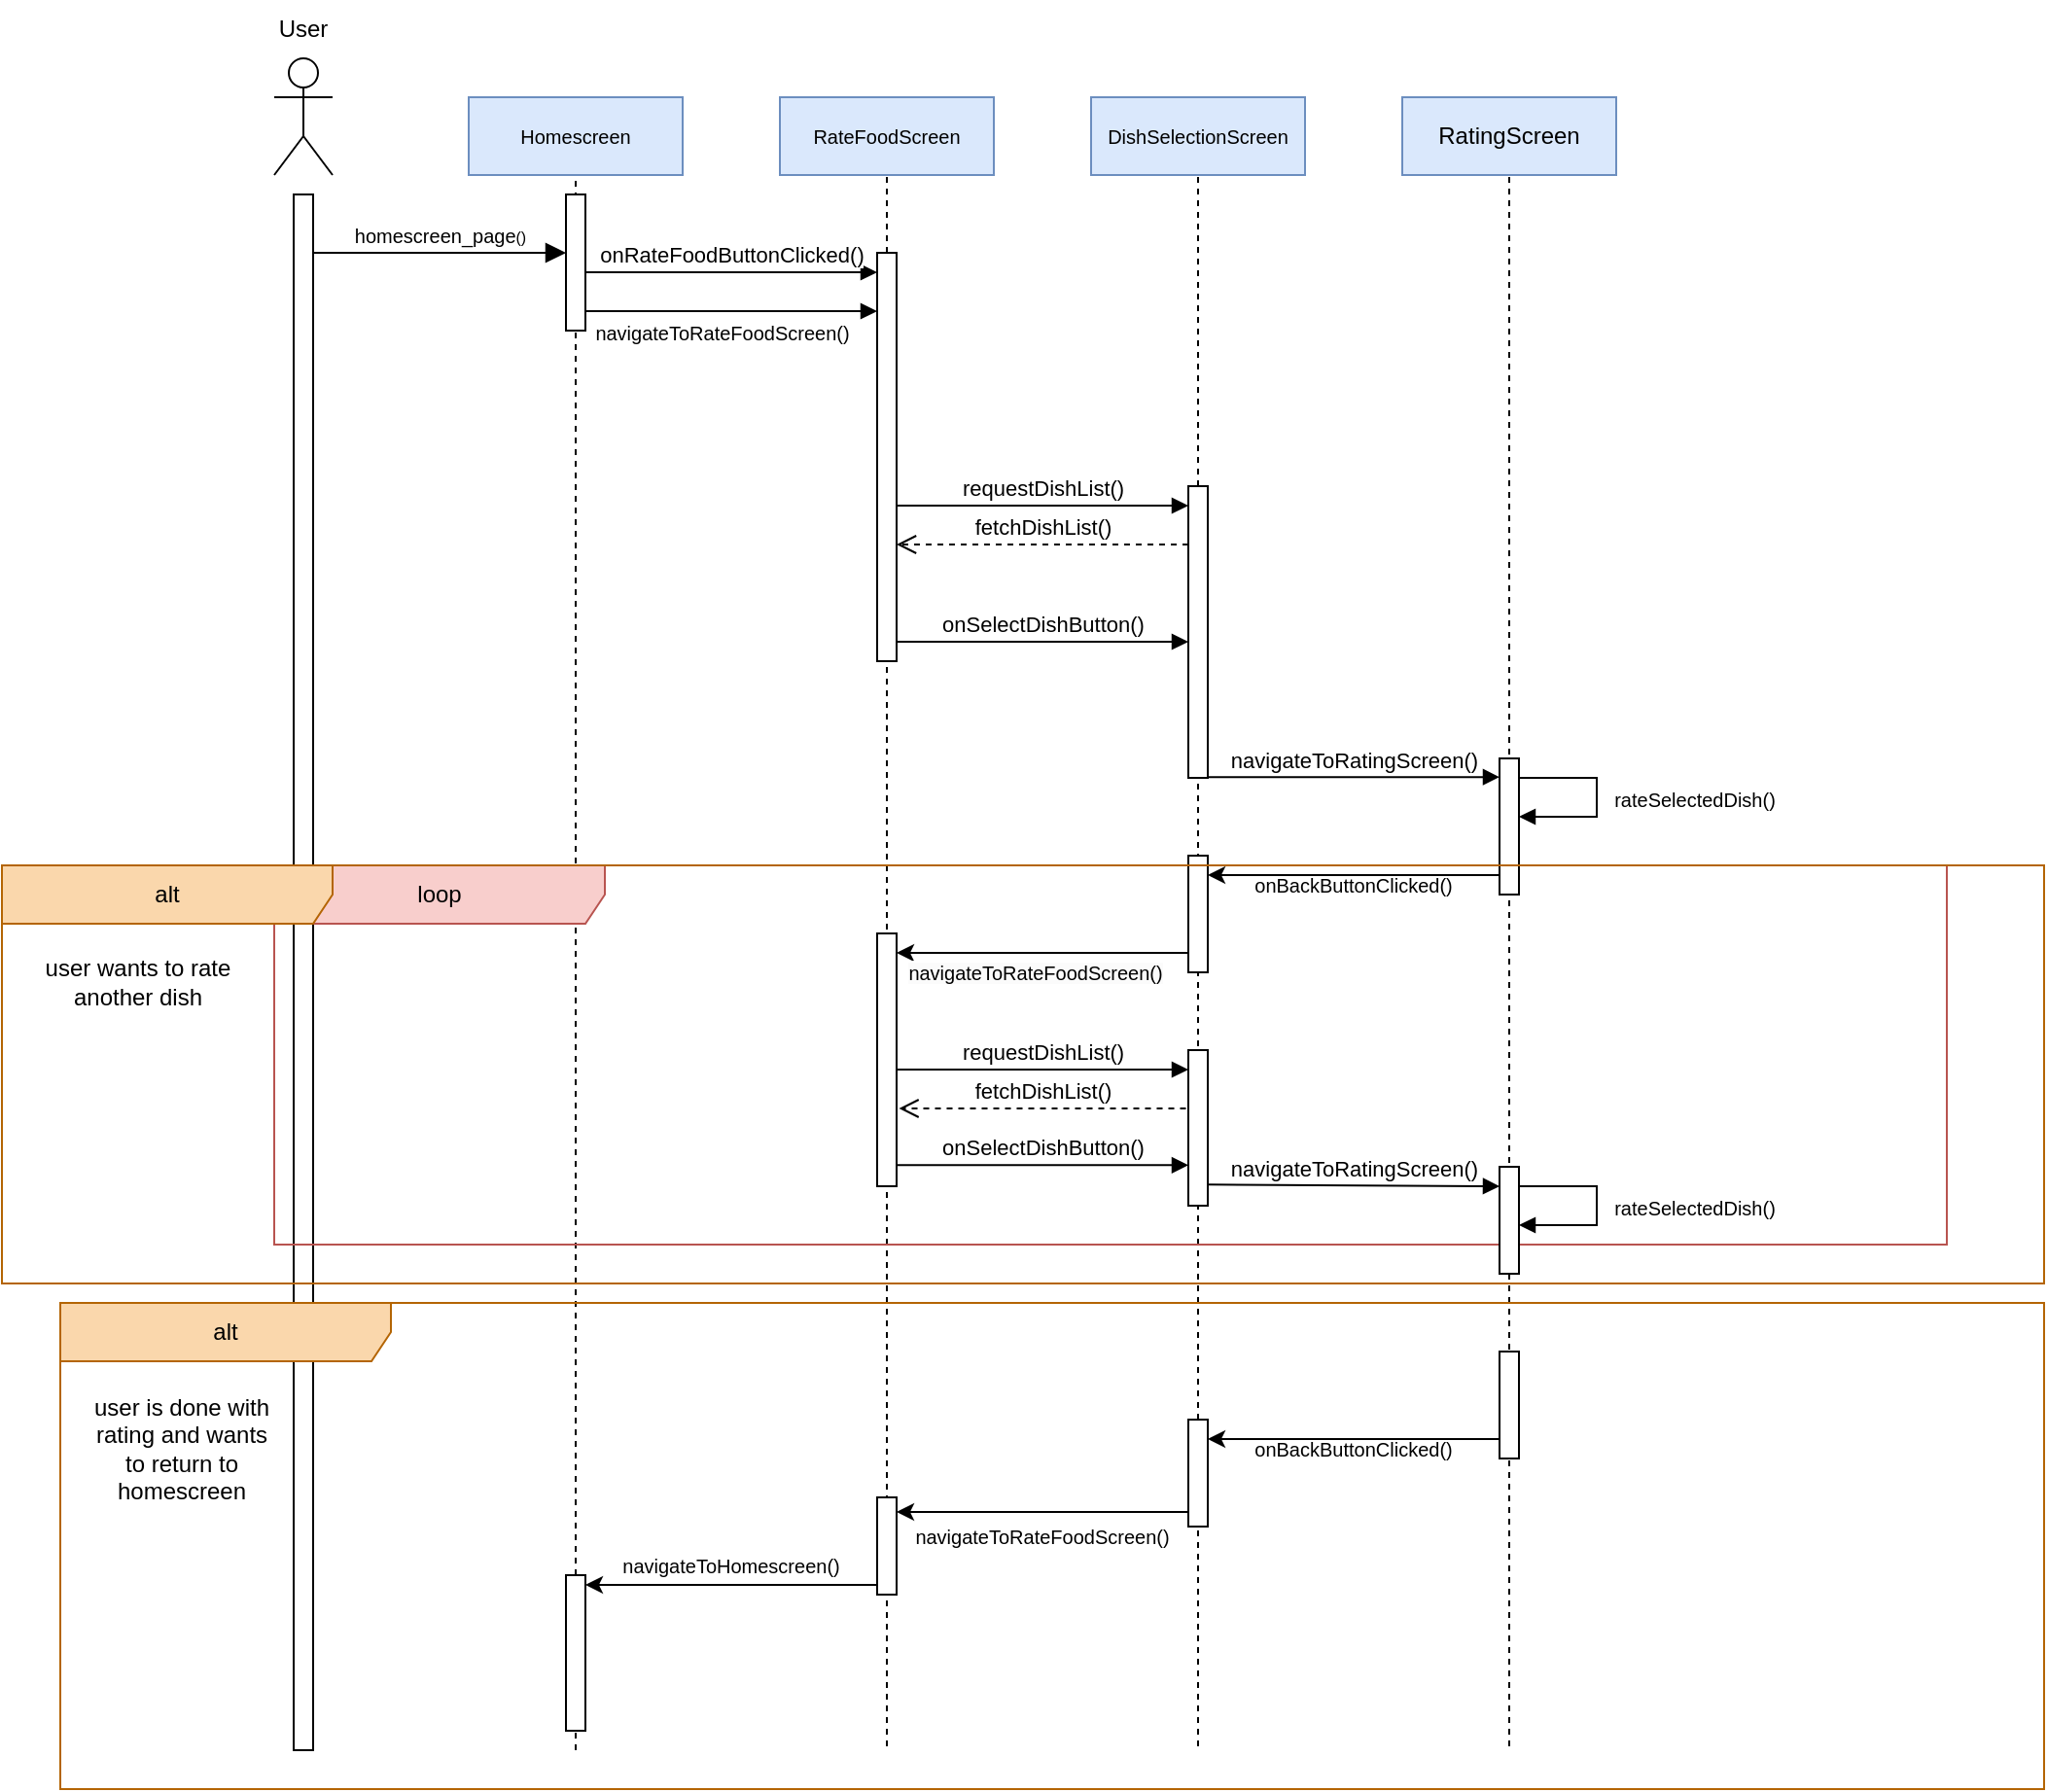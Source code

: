 <mxfile version="26.1.1">
  <diagram name="Page-1" id="2YBvvXClWsGukQMizWep">
    <mxGraphModel dx="1164" dy="1060" grid="1" gridSize="10" guides="1" tooltips="1" connect="1" arrows="1" fold="1" page="1" pageScale="1" pageWidth="3300" pageHeight="4681" math="0" shadow="0">
      <root>
        <mxCell id="0" />
        <mxCell id="1" parent="0" />
        <mxCell id="UqcoW8q_7OCbUji6oq3k-7" value="Lifeline1" style="shape=umlLifeline;perimeter=lifelinePerimeter;whiteSpace=wrap;html=1;container=1;dropTarget=0;collapsible=0;recursiveResize=0;outlineConnect=0;portConstraint=eastwest;newEdgeStyle={&quot;edgeStyle&quot;:&quot;elbowEdgeStyle&quot;,&quot;elbow&quot;:&quot;vertical&quot;,&quot;curved&quot;:0,&quot;rounded&quot;:0};size=25;movable=1;resizable=1;rotatable=1;deletable=1;editable=1;locked=0;connectable=1;" parent="1" vertex="1">
          <mxGeometry x="815" y="420" width="100" height="840" as="geometry" />
        </mxCell>
        <mxCell id="UqcoW8q_7OCbUji6oq3k-8" value="" style="html=1;points=[];perimeter=orthogonalPerimeter;outlineConnect=0;targetShapes=umlLifeline;portConstraint=eastwest;newEdgeStyle={&quot;edgeStyle&quot;:&quot;elbowEdgeStyle&quot;,&quot;elbow&quot;:&quot;vertical&quot;,&quot;curved&quot;:0,&quot;rounded&quot;:0};" parent="UqcoW8q_7OCbUji6oq3k-7" vertex="1">
          <mxGeometry x="45" y="330" width="10" height="70" as="geometry" />
        </mxCell>
        <mxCell id="UqcoW8q_7OCbUji6oq3k-10" value="Lifeline1" style="shape=umlLifeline;perimeter=lifelinePerimeter;whiteSpace=wrap;html=1;container=1;dropTarget=0;collapsible=0;recursiveResize=0;outlineConnect=0;portConstraint=eastwest;newEdgeStyle={&quot;edgeStyle&quot;:&quot;elbowEdgeStyle&quot;,&quot;elbow&quot;:&quot;vertical&quot;,&quot;curved&quot;:0,&quot;rounded&quot;:0};size=25;movable=1;resizable=1;rotatable=1;deletable=1;editable=1;locked=0;connectable=1;" parent="1" vertex="1">
          <mxGeometry x="655" y="420" width="100" height="840" as="geometry" />
        </mxCell>
        <mxCell id="UqcoW8q_7OCbUji6oq3k-11" value="" style="html=1;points=[];perimeter=orthogonalPerimeter;outlineConnect=0;targetShapes=umlLifeline;portConstraint=eastwest;newEdgeStyle={&quot;edgeStyle&quot;:&quot;elbowEdgeStyle&quot;,&quot;elbow&quot;:&quot;vertical&quot;,&quot;curved&quot;:0,&quot;rounded&quot;:0};" parent="UqcoW8q_7OCbUji6oq3k-10" vertex="1">
          <mxGeometry x="45" y="190" width="10" height="150" as="geometry" />
        </mxCell>
        <mxCell id="UqcoW8q_7OCbUji6oq3k-12" value="Lifeline1" style="shape=umlLifeline;perimeter=lifelinePerimeter;whiteSpace=wrap;html=1;container=1;dropTarget=0;collapsible=0;recursiveResize=0;outlineConnect=0;portConstraint=eastwest;newEdgeStyle={&quot;edgeStyle&quot;:&quot;elbowEdgeStyle&quot;,&quot;elbow&quot;:&quot;vertical&quot;,&quot;curved&quot;:0,&quot;rounded&quot;:0};size=25;movable=1;resizable=1;rotatable=1;deletable=1;editable=1;locked=0;connectable=1;" parent="1" vertex="1">
          <mxGeometry x="495" y="420" width="100" height="840" as="geometry" />
        </mxCell>
        <mxCell id="UqcoW8q_7OCbUji6oq3k-13" value="" style="html=1;points=[];perimeter=orthogonalPerimeter;outlineConnect=0;targetShapes=umlLifeline;portConstraint=eastwest;newEdgeStyle={&quot;edgeStyle&quot;:&quot;elbowEdgeStyle&quot;,&quot;elbow&quot;:&quot;vertical&quot;,&quot;curved&quot;:0,&quot;rounded&quot;:0};" parent="UqcoW8q_7OCbUji6oq3k-12" vertex="1">
          <mxGeometry x="45" y="70" width="10" height="210" as="geometry" />
        </mxCell>
        <mxCell id="UqcoW8q_7OCbUji6oq3k-14" value="Lifeline1" style="shape=umlLifeline;perimeter=lifelinePerimeter;whiteSpace=wrap;html=1;container=1;dropTarget=0;collapsible=0;recursiveResize=0;outlineConnect=0;portConstraint=eastwest;newEdgeStyle={&quot;edgeStyle&quot;:&quot;elbowEdgeStyle&quot;,&quot;elbow&quot;:&quot;vertical&quot;,&quot;curved&quot;:0,&quot;rounded&quot;:0};size=25;movable=1;resizable=1;rotatable=1;deletable=1;editable=1;locked=0;connectable=1;" parent="1" vertex="1">
          <mxGeometry x="335" y="410" width="100" height="850" as="geometry" />
        </mxCell>
        <mxCell id="UqcoW8q_7OCbUji6oq3k-16" value="" style="shape=umlActor;verticalLabelPosition=bottom;verticalAlign=top;html=1;outlineConnect=0;" parent="1" vertex="1">
          <mxGeometry x="230" y="390" width="30" height="60" as="geometry" />
        </mxCell>
        <mxCell id="UqcoW8q_7OCbUji6oq3k-17" value="&lt;span style=&quot;font-size: 10px;&quot;&gt;Homescreen&lt;/span&gt;" style="html=1;whiteSpace=wrap;fillColor=#dae8fc;strokeColor=#6c8ebf;" parent="1" vertex="1">
          <mxGeometry x="330" y="410" width="110" height="40" as="geometry" />
        </mxCell>
        <mxCell id="UqcoW8q_7OCbUji6oq3k-18" value="&lt;font style=&quot;font-size: 10px;&quot;&gt;RateFoodScreen&lt;/font&gt;" style="html=1;whiteSpace=wrap;fillColor=#dae8fc;strokeColor=#6c8ebf;" parent="1" vertex="1">
          <mxGeometry x="490" y="410" width="110" height="40" as="geometry" />
        </mxCell>
        <mxCell id="UqcoW8q_7OCbUji6oq3k-19" value="&lt;span style=&quot;font-size: 10px;&quot;&gt;DishSelectionScreen&lt;/span&gt;" style="html=1;whiteSpace=wrap;fillColor=#dae8fc;strokeColor=#6c8ebf;" parent="1" vertex="1">
          <mxGeometry x="650" y="410" width="110" height="40" as="geometry" />
        </mxCell>
        <mxCell id="UqcoW8q_7OCbUji6oq3k-20" value="RatingScreen" style="html=1;whiteSpace=wrap;fillColor=#dae8fc;strokeColor=#6c8ebf;" parent="1" vertex="1">
          <mxGeometry x="810" y="410" width="110" height="40" as="geometry" />
        </mxCell>
        <mxCell id="UqcoW8q_7OCbUji6oq3k-22" value="" style="html=1;points=[];perimeter=orthogonalPerimeter;outlineConnect=0;targetShapes=umlLifeline;portConstraint=eastwest;newEdgeStyle={&quot;edgeStyle&quot;:&quot;elbowEdgeStyle&quot;,&quot;elbow&quot;:&quot;vertical&quot;,&quot;curved&quot;:0,&quot;rounded&quot;:0};" parent="1" vertex="1">
          <mxGeometry x="380" y="460" width="10" height="70" as="geometry" />
        </mxCell>
        <mxCell id="UqcoW8q_7OCbUji6oq3k-23" value="" style="html=1;points=[];perimeter=orthogonalPerimeter;outlineConnect=0;targetShapes=umlLifeline;portConstraint=eastwest;newEdgeStyle={&quot;edgeStyle&quot;:&quot;elbowEdgeStyle&quot;,&quot;elbow&quot;:&quot;vertical&quot;,&quot;curved&quot;:0,&quot;rounded&quot;:0};" parent="1" vertex="1">
          <mxGeometry x="240" y="460" width="10" height="800" as="geometry" />
        </mxCell>
        <mxCell id="UqcoW8q_7OCbUji6oq3k-24" value="User" style="text;html=1;align=center;verticalAlign=middle;whiteSpace=wrap;rounded=0;" parent="1" vertex="1">
          <mxGeometry x="215" y="360" width="60" height="30" as="geometry" />
        </mxCell>
        <mxCell id="UqcoW8q_7OCbUji6oq3k-25" value="&lt;font style=&quot;font-size: 10px;&quot;&gt;homescreen_page&lt;/font&gt;&lt;font style=&quot;font-size: 8px;&quot;&gt;()&lt;/font&gt;" style="html=1;verticalAlign=bottom;endArrow=block;curved=0;rounded=0;fontSize=10;startSize=8;endSize=8;" parent="1" edge="1">
          <mxGeometry width="80" relative="1" as="geometry">
            <mxPoint x="250" y="490" as="sourcePoint" />
            <mxPoint x="380" y="490" as="targetPoint" />
          </mxGeometry>
        </mxCell>
        <mxCell id="UqcoW8q_7OCbUji6oq3k-26" value="onRateFoodButtonClicked()" style="html=1;verticalAlign=bottom;endArrow=block;curved=0;rounded=0;" parent="1" edge="1">
          <mxGeometry width="80" relative="1" as="geometry">
            <mxPoint x="390" y="500" as="sourcePoint" />
            <mxPoint x="540" y="500" as="targetPoint" />
          </mxGeometry>
        </mxCell>
        <mxCell id="UqcoW8q_7OCbUji6oq3k-27" value="onSelectDishButton()" style="html=1;verticalAlign=bottom;endArrow=block;curved=0;rounded=0;" parent="1" edge="1">
          <mxGeometry width="80" relative="1" as="geometry">
            <mxPoint x="550" y="690" as="sourcePoint" />
            <mxPoint x="700" y="690" as="targetPoint" />
            <mxPoint as="offset" />
          </mxGeometry>
        </mxCell>
        <mxCell id="UqcoW8q_7OCbUji6oq3k-28" value="navigateToRatingScreen()" style="html=1;verticalAlign=bottom;endArrow=block;curved=0;rounded=0;" parent="1" edge="1">
          <mxGeometry width="80" relative="1" as="geometry">
            <mxPoint x="710" y="759.57" as="sourcePoint" />
            <mxPoint x="860" y="759.57" as="targetPoint" />
          </mxGeometry>
        </mxCell>
        <mxCell id="UqcoW8q_7OCbUji6oq3k-30" value="loop" style="shape=umlFrame;whiteSpace=wrap;html=1;pointerEvents=0;recursiveResize=0;container=0;collapsible=0;width=170;fillColor=#f8cecc;strokeColor=#b85450;" parent="1" vertex="1">
          <mxGeometry x="230" y="805" width="860" height="195" as="geometry" />
        </mxCell>
        <mxCell id="UqcoW8q_7OCbUji6oq3k-42" value="fetchDishList()" style="html=1;verticalAlign=bottom;endArrow=open;dashed=1;endSize=8;curved=0;rounded=0;" parent="1" source="UqcoW8q_7OCbUji6oq3k-11" edge="1">
          <mxGeometry relative="1" as="geometry">
            <mxPoint x="690" y="640" as="sourcePoint" />
            <mxPoint x="550" y="640" as="targetPoint" />
          </mxGeometry>
        </mxCell>
        <mxCell id="UqcoW8q_7OCbUji6oq3k-78" value="requestDishList()" style="html=1;verticalAlign=bottom;endArrow=block;curved=0;rounded=0;" parent="1" source="UqcoW8q_7OCbUji6oq3k-13" edge="1">
          <mxGeometry width="80" relative="1" as="geometry">
            <mxPoint x="560" y="620" as="sourcePoint" />
            <mxPoint x="700" y="620" as="targetPoint" />
            <mxPoint as="offset" />
          </mxGeometry>
        </mxCell>
        <mxCell id="UqcoW8q_7OCbUji6oq3k-107" value="alt" style="shape=umlFrame;whiteSpace=wrap;html=1;pointerEvents=0;recursiveResize=0;container=0;collapsible=0;width=170;fillColor=#fad7ac;strokeColor=#b46504;" parent="1" vertex="1">
          <mxGeometry x="120" y="1030" width="1020" height="250" as="geometry" />
        </mxCell>
        <mxCell id="dJObFjWrROtKkb_Vig1Z-1" value="&lt;font style=&quot;font-size: 10px;&quot;&gt;navigateToRateFoodScreen()&lt;/font&gt;" style="html=1;verticalAlign=bottom;endArrow=block;curved=0;rounded=0;" edge="1" parent="1">
          <mxGeometry x="-0.067" y="-20" width="80" relative="1" as="geometry">
            <mxPoint x="390" y="520" as="sourcePoint" />
            <mxPoint x="540" y="520" as="targetPoint" />
            <mxPoint as="offset" />
          </mxGeometry>
        </mxCell>
        <mxCell id="dJObFjWrROtKkb_Vig1Z-4" value="&lt;font style=&quot;font-size: 10px;&quot;&gt;rateSelectedDish()&lt;/font&gt;" style="html=1;verticalAlign=bottom;endArrow=block;curved=0;rounded=0;" edge="1" parent="1" source="UqcoW8q_7OCbUji6oq3k-8">
          <mxGeometry x="0.2" y="-50" width="80" relative="1" as="geometry">
            <mxPoint x="945.07" y="780" as="sourcePoint" />
            <mxPoint x="869.999" y="780" as="targetPoint" />
            <Array as="points">
              <mxPoint x="910" y="760" />
              <mxPoint x="910" y="780" />
            </Array>
            <mxPoint x="50" y="50" as="offset" />
          </mxGeometry>
        </mxCell>
        <mxCell id="UqcoW8q_7OCbUji6oq3k-31" value="user wants to rate another dish" style="text;html=1;align=center;verticalAlign=middle;whiteSpace=wrap;rounded=0;" parent="1" vertex="1">
          <mxGeometry x="110" y="860" width="100" height="10" as="geometry" />
        </mxCell>
        <mxCell id="UqcoW8q_7OCbUji6oq3k-49" style="edgeStyle=elbowEdgeStyle;rounded=0;orthogonalLoop=1;jettySize=auto;html=1;elbow=vertical;curved=0;" parent="1" edge="1">
          <mxGeometry relative="1" as="geometry">
            <mxPoint x="860" y="810.003" as="sourcePoint" />
            <mxPoint x="710" y="810.0" as="targetPoint" />
          </mxGeometry>
        </mxCell>
        <mxCell id="UqcoW8q_7OCbUji6oq3k-51" value="&lt;font style=&quot;font-size: 10px;&quot;&gt;onBackButtonClicked()&lt;/font&gt;" style="text;html=1;align=center;verticalAlign=middle;whiteSpace=wrap;rounded=0;" parent="1" vertex="1">
          <mxGeometry x="740" y="810" width="90" height="10" as="geometry" />
        </mxCell>
        <mxCell id="UqcoW8q_7OCbUji6oq3k-52" style="edgeStyle=elbowEdgeStyle;rounded=0;orthogonalLoop=1;jettySize=auto;html=1;elbow=vertical;curved=0;" parent="1" edge="1">
          <mxGeometry relative="1" as="geometry">
            <mxPoint x="700" y="850.003" as="sourcePoint" />
            <mxPoint x="550" y="850.0" as="targetPoint" />
          </mxGeometry>
        </mxCell>
        <mxCell id="UqcoW8q_7OCbUji6oq3k-53" value="&lt;span style=&quot;font-size: 10px; text-wrap-mode: wrap; background-color: rgb(251, 251, 251);&quot;&gt;navigateToRateFoodScreen()&lt;/span&gt;" style="edgeLabel;html=1;align=center;verticalAlign=middle;resizable=0;points=[];" parent="UqcoW8q_7OCbUji6oq3k-52" vertex="1" connectable="0">
          <mxGeometry x="0.413" y="-2" relative="1" as="geometry">
            <mxPoint x="27" y="12" as="offset" />
          </mxGeometry>
        </mxCell>
        <mxCell id="UqcoW8q_7OCbUji6oq3k-15" value="" style="html=1;points=[];perimeter=orthogonalPerimeter;outlineConnect=0;targetShapes=umlLifeline;portConstraint=eastwest;newEdgeStyle={&quot;edgeStyle&quot;:&quot;elbowEdgeStyle&quot;,&quot;elbow&quot;:&quot;vertical&quot;,&quot;curved&quot;:0,&quot;rounded&quot;:0};" parent="1" vertex="1">
          <mxGeometry x="380" y="1170" width="10" height="80" as="geometry" />
        </mxCell>
        <mxCell id="UqcoW8q_7OCbUji6oq3k-54" value="" style="html=1;points=[];perimeter=orthogonalPerimeter;outlineConnect=0;targetShapes=umlLifeline;portConstraint=eastwest;newEdgeStyle={&quot;edgeStyle&quot;:&quot;elbowEdgeStyle&quot;,&quot;elbow&quot;:&quot;vertical&quot;,&quot;curved&quot;:0,&quot;rounded&quot;:0};" parent="1" vertex="1">
          <mxGeometry x="540" y="840" width="10" height="130" as="geometry" />
        </mxCell>
        <mxCell id="UqcoW8q_7OCbUji6oq3k-55" value="" style="html=1;points=[];perimeter=orthogonalPerimeter;outlineConnect=0;targetShapes=umlLifeline;portConstraint=eastwest;newEdgeStyle={&quot;edgeStyle&quot;:&quot;elbowEdgeStyle&quot;,&quot;elbow&quot;:&quot;vertical&quot;,&quot;curved&quot;:0,&quot;rounded&quot;:0};" parent="1" vertex="1">
          <mxGeometry x="700" y="900" width="10" height="80" as="geometry" />
        </mxCell>
        <mxCell id="UqcoW8q_7OCbUji6oq3k-56" value="fetchDishList()" style="html=1;verticalAlign=bottom;endArrow=open;dashed=1;endSize=8;curved=0;rounded=0;" parent="1" edge="1">
          <mxGeometry relative="1" as="geometry">
            <mxPoint x="698.75" y="930" as="sourcePoint" />
            <mxPoint x="551.25" y="930" as="targetPoint" />
          </mxGeometry>
        </mxCell>
        <mxCell id="UqcoW8q_7OCbUji6oq3k-57" value="onSelectDishButton()" style="html=1;verticalAlign=bottom;endArrow=block;curved=0;rounded=0;" parent="1" edge="1">
          <mxGeometry width="80" relative="1" as="geometry">
            <mxPoint x="550" y="959.13" as="sourcePoint" />
            <mxPoint x="700" y="959.13" as="targetPoint" />
            <mxPoint as="offset" />
          </mxGeometry>
        </mxCell>
        <mxCell id="UqcoW8q_7OCbUji6oq3k-58" value="" style="html=1;points=[];perimeter=orthogonalPerimeter;outlineConnect=0;targetShapes=umlLifeline;portConstraint=eastwest;newEdgeStyle={&quot;edgeStyle&quot;:&quot;elbowEdgeStyle&quot;,&quot;elbow&quot;:&quot;vertical&quot;,&quot;curved&quot;:0,&quot;rounded&quot;:0};" parent="1" vertex="1">
          <mxGeometry x="860" y="960" width="10" height="55" as="geometry" />
        </mxCell>
        <mxCell id="UqcoW8q_7OCbUji6oq3k-60" value="navigateToRatingScreen()" style="html=1;verticalAlign=bottom;endArrow=block;curved=0;rounded=0;" parent="1" edge="1">
          <mxGeometry width="80" relative="1" as="geometry">
            <mxPoint x="710" y="969.13" as="sourcePoint" />
            <mxPoint x="860" y="970" as="targetPoint" />
          </mxGeometry>
        </mxCell>
        <mxCell id="UqcoW8q_7OCbUji6oq3k-68" style="edgeStyle=elbowEdgeStyle;rounded=0;orthogonalLoop=1;jettySize=auto;html=1;elbow=vertical;curved=0;" parent="1" source="UqcoW8q_7OCbUji6oq3k-62" target="UqcoW8q_7OCbUji6oq3k-63" edge="1">
          <mxGeometry relative="1" as="geometry" />
        </mxCell>
        <mxCell id="UqcoW8q_7OCbUji6oq3k-62" value="" style="html=1;points=[];perimeter=orthogonalPerimeter;outlineConnect=0;targetShapes=umlLifeline;portConstraint=eastwest;newEdgeStyle={&quot;edgeStyle&quot;:&quot;elbowEdgeStyle&quot;,&quot;elbow&quot;:&quot;vertical&quot;,&quot;curved&quot;:0,&quot;rounded&quot;:0};" parent="1" vertex="1">
          <mxGeometry x="860" y="1055" width="10" height="55" as="geometry" />
        </mxCell>
        <mxCell id="UqcoW8q_7OCbUji6oq3k-71" style="edgeStyle=elbowEdgeStyle;rounded=0;orthogonalLoop=1;jettySize=auto;html=1;elbow=vertical;curved=0;" parent="1" source="UqcoW8q_7OCbUji6oq3k-63" target="UqcoW8q_7OCbUji6oq3k-70" edge="1">
          <mxGeometry relative="1" as="geometry" />
        </mxCell>
        <mxCell id="UqcoW8q_7OCbUji6oq3k-63" value="" style="html=1;points=[];perimeter=orthogonalPerimeter;outlineConnect=0;targetShapes=umlLifeline;portConstraint=eastwest;newEdgeStyle={&quot;edgeStyle&quot;:&quot;elbowEdgeStyle&quot;,&quot;elbow&quot;:&quot;vertical&quot;,&quot;curved&quot;:0,&quot;rounded&quot;:0};" parent="1" vertex="1">
          <mxGeometry x="700" y="1090" width="10" height="55" as="geometry" />
        </mxCell>
        <mxCell id="UqcoW8q_7OCbUji6oq3k-64" value="&lt;span style=&quot;font-size: 10px;&quot;&gt;onBackButtonClicked()&lt;/span&gt;" style="text;html=1;align=center;verticalAlign=middle;whiteSpace=wrap;rounded=0;" parent="1" vertex="1">
          <mxGeometry x="740" y="1100" width="90" height="10" as="geometry" />
        </mxCell>
        <mxCell id="UqcoW8q_7OCbUji6oq3k-73" style="edgeStyle=elbowEdgeStyle;rounded=0;orthogonalLoop=1;jettySize=auto;html=1;elbow=vertical;curved=0;" parent="1" source="UqcoW8q_7OCbUji6oq3k-70" target="UqcoW8q_7OCbUji6oq3k-15" edge="1">
          <mxGeometry relative="1" as="geometry" />
        </mxCell>
        <mxCell id="UqcoW8q_7OCbUji6oq3k-70" value="" style="html=1;points=[];perimeter=orthogonalPerimeter;outlineConnect=0;targetShapes=umlLifeline;portConstraint=eastwest;newEdgeStyle={&quot;edgeStyle&quot;:&quot;elbowEdgeStyle&quot;,&quot;elbow&quot;:&quot;vertical&quot;,&quot;curved&quot;:0,&quot;rounded&quot;:0};" parent="1" vertex="1">
          <mxGeometry x="540" y="1130" width="10" height="50" as="geometry" />
        </mxCell>
        <mxCell id="UqcoW8q_7OCbUji6oq3k-72" value="&lt;span style=&quot;font-size: 10px;&quot;&gt;navigateToRateFoodScreen()&lt;/span&gt;" style="text;html=1;align=center;verticalAlign=middle;whiteSpace=wrap;rounded=0;" parent="1" vertex="1">
          <mxGeometry x="580" y="1145" width="90" height="10" as="geometry" />
        </mxCell>
        <mxCell id="UqcoW8q_7OCbUji6oq3k-74" value="&lt;span style=&quot;font-size: 10px;&quot;&gt;navigateToHomescreen()&lt;/span&gt;" style="text;html=1;align=center;verticalAlign=middle;whiteSpace=wrap;rounded=0;" parent="1" vertex="1">
          <mxGeometry x="420" y="1160" width="90" height="10" as="geometry" />
        </mxCell>
        <mxCell id="UqcoW8q_7OCbUji6oq3k-76" value="" style="html=1;points=[];perimeter=orthogonalPerimeter;outlineConnect=0;targetShapes=umlLifeline;portConstraint=eastwest;newEdgeStyle={&quot;edgeStyle&quot;:&quot;elbowEdgeStyle&quot;,&quot;elbow&quot;:&quot;vertical&quot;,&quot;curved&quot;:0,&quot;rounded&quot;:0};" parent="1" vertex="1">
          <mxGeometry x="700" y="800" width="10" height="60" as="geometry" />
        </mxCell>
        <mxCell id="UqcoW8q_7OCbUji6oq3k-81" value="requestDishList()" style="html=1;verticalAlign=bottom;endArrow=block;curved=0;rounded=0;" parent="1" edge="1">
          <mxGeometry width="80" relative="1" as="geometry">
            <mxPoint x="550" y="910" as="sourcePoint" />
            <mxPoint x="700" y="910" as="targetPoint" />
            <mxPoint as="offset" />
          </mxGeometry>
        </mxCell>
        <mxCell id="UqcoW8q_7OCbUji6oq3k-61" value="user is done with rating and wants to return to homescreen" style="text;html=1;align=center;verticalAlign=middle;whiteSpace=wrap;rounded=0;" parent="1" vertex="1">
          <mxGeometry x="135" y="1100" width="95" height="10" as="geometry" />
        </mxCell>
        <mxCell id="dJObFjWrROtKkb_Vig1Z-7" value="alt" style="shape=umlFrame;whiteSpace=wrap;html=1;pointerEvents=0;recursiveResize=0;container=0;collapsible=0;width=170;fillColor=#fad7ac;strokeColor=#b46504;" vertex="1" parent="1">
          <mxGeometry x="90" y="805" width="1050" height="215" as="geometry" />
        </mxCell>
        <mxCell id="dJObFjWrROtKkb_Vig1Z-8" value="&lt;font style=&quot;font-size: 10px;&quot;&gt;rateSelectedDish()&lt;/font&gt;" style="html=1;verticalAlign=bottom;endArrow=block;curved=0;rounded=0;" edge="1" parent="1">
          <mxGeometry x="0.2" y="-50" width="80" relative="1" as="geometry">
            <mxPoint x="870" y="970" as="sourcePoint" />
            <mxPoint x="869.999" y="990" as="targetPoint" />
            <Array as="points">
              <mxPoint x="910" y="970" />
              <mxPoint x="910" y="990" />
            </Array>
            <mxPoint x="50" y="50" as="offset" />
          </mxGeometry>
        </mxCell>
      </root>
    </mxGraphModel>
  </diagram>
</mxfile>
